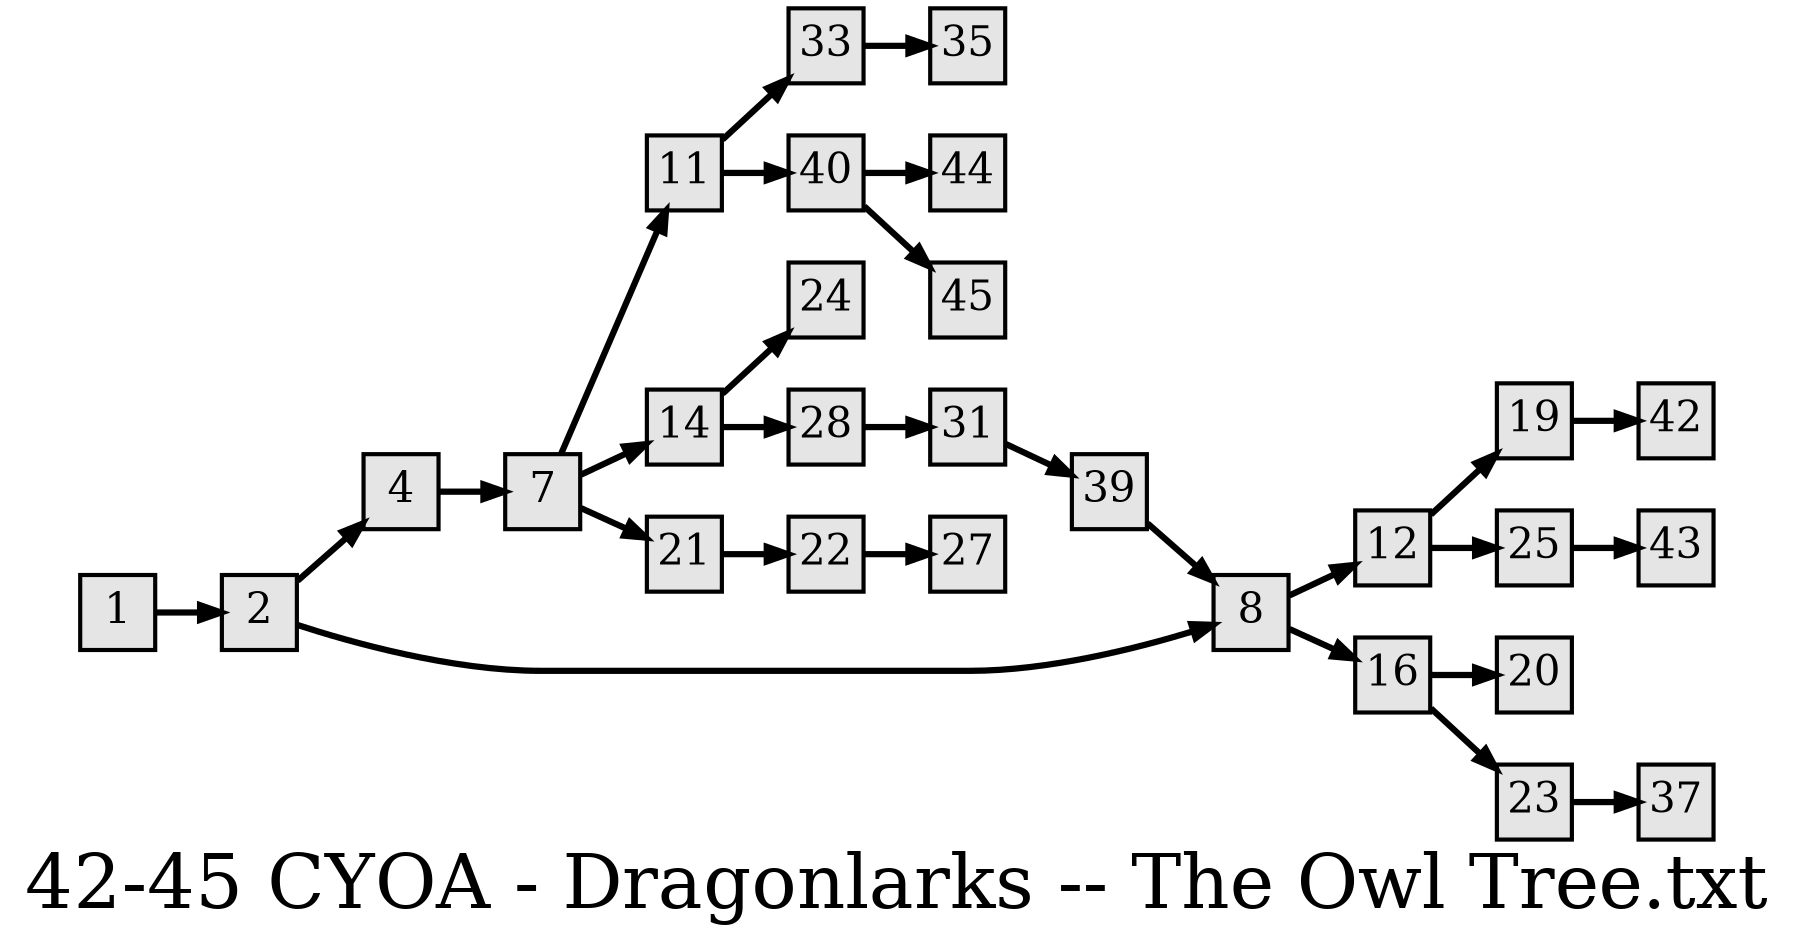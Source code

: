 digraph g{
  graph [ label="42-45 CYOA - Dragonlarks -- The Owl Tree.txt" rankdir=LR, ordering=out, fontsize=36, nodesep="0.35", ranksep="0.45"];
  node  [shape=rect, penwidth=2, fontsize=20, style=filled, fillcolor=grey90, margin="0,0", labelfloat=true, regular=true, fixedsize=true];
  edge  [labelfloat=true, penwidth=3, fontsize=12];
  
  
  1 -> 2;
  2 -> 4;
  2 -> 8;
  4 -> 7;
  7 -> 11;
  7 -> 14;
  7 -> 21;
  8 -> 12;
  8 -> 16;
  11 -> 33;
  11 -> 40;
  12 -> 19;
  12 -> 25;
  14 -> 24;
  14 -> 28;
  16 -> 20;
  16 -> 23;
  19 -> 42;
  21 -> 22;
  22 -> 27;
  23 -> 37;
  25 -> 43;
  28 -> 31;
  31 -> 39;
  33 -> 35;
  39 -> 8;
  40 -> 44;
  40 -> 45;
}

